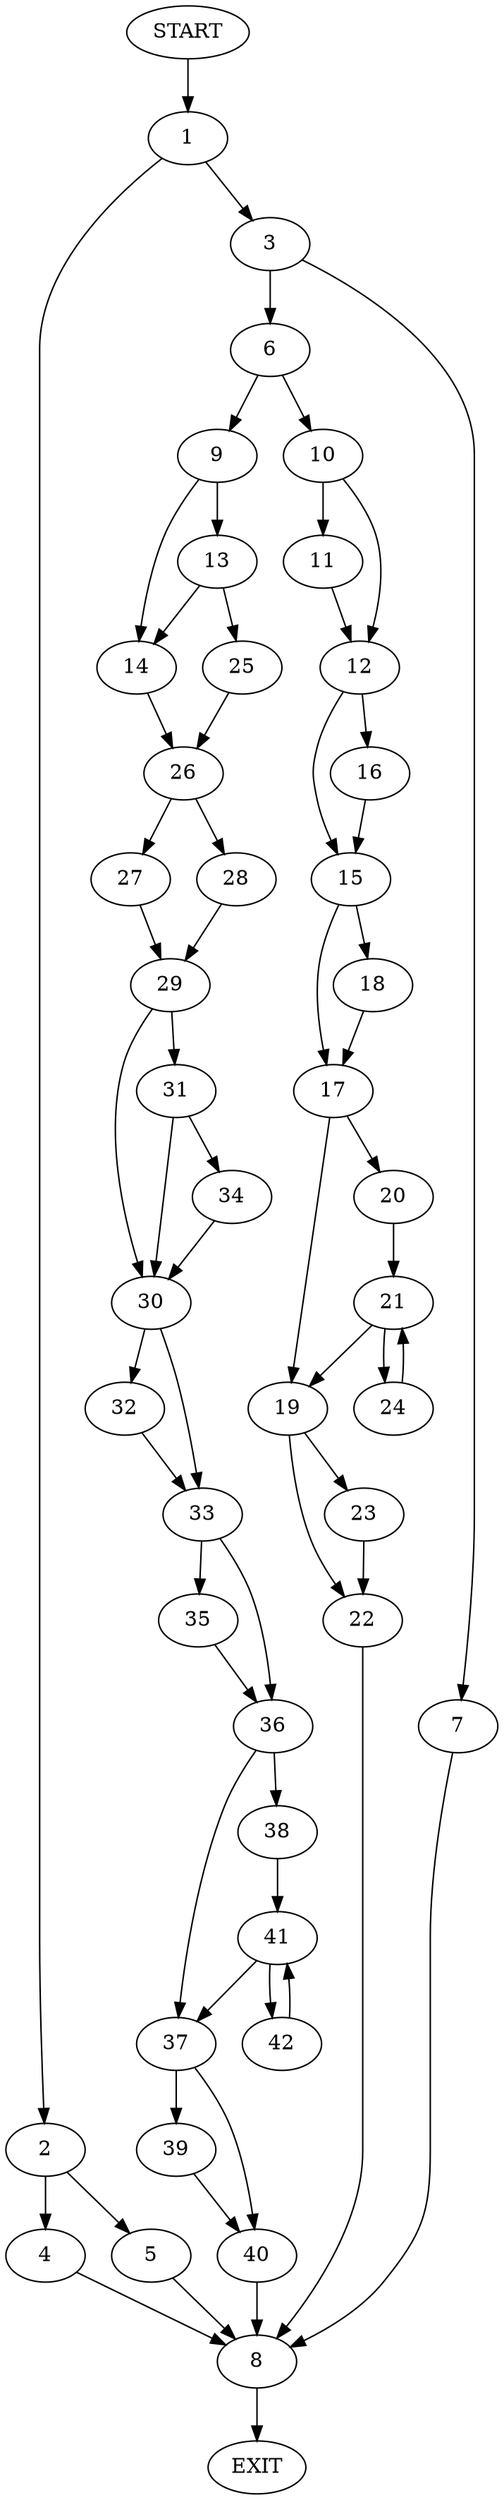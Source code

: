 digraph {
0 [label="START"]
43 [label="EXIT"]
0 -> 1
1 -> 2
1 -> 3
2 -> 4
2 -> 5
3 -> 6
3 -> 7
7 -> 8
6 -> 9
6 -> 10
8 -> 43
10 -> 11
10 -> 12
9 -> 13
9 -> 14
11 -> 12
12 -> 15
12 -> 16
16 -> 15
15 -> 17
15 -> 18
17 -> 19
17 -> 20
18 -> 17
20 -> 21
19 -> 22
19 -> 23
21 -> 19
21 -> 24
24 -> 21
23 -> 22
22 -> 8
13 -> 14
13 -> 25
14 -> 26
25 -> 26
26 -> 27
26 -> 28
27 -> 29
28 -> 29
29 -> 30
29 -> 31
30 -> 32
30 -> 33
31 -> 30
31 -> 34
34 -> 30
33 -> 35
33 -> 36
32 -> 33
36 -> 37
36 -> 38
35 -> 36
37 -> 39
37 -> 40
38 -> 41
41 -> 37
41 -> 42
42 -> 41
40 -> 8
39 -> 40
4 -> 8
5 -> 8
}

